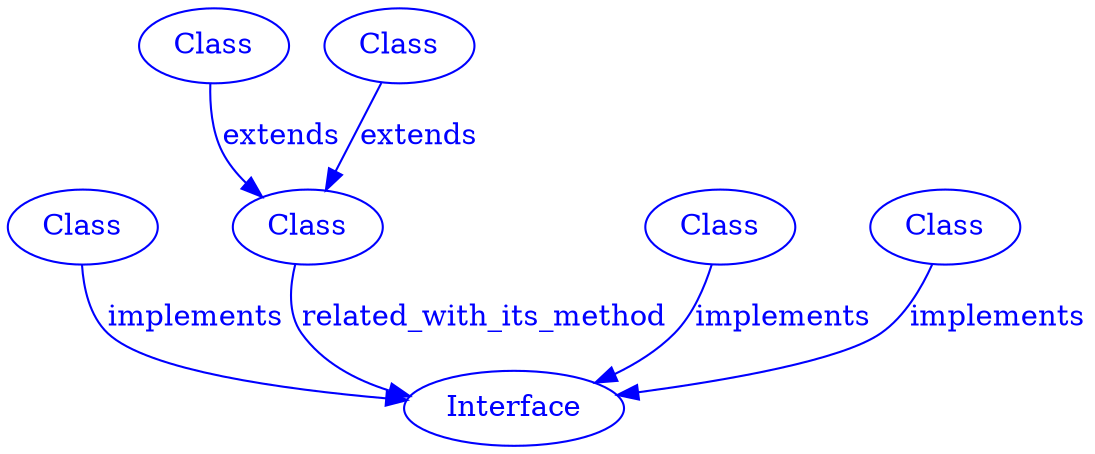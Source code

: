 digraph SubdueGraph {
  5 [label="Class",color=blue,fontcolor=blue];
  44 [label="Interface",color=blue,fontcolor=blue];
  106 [label="Class",color=blue,fontcolor=blue];
  217 [label="Class",color=blue,fontcolor=blue];
  228 [label="Class",color=blue,fontcolor=blue];
  259 [label="Class",color=blue,fontcolor=blue];
  452 [label="Class",color=blue,fontcolor=blue];
  5 -> 44 [label="implements",color=blue,fontcolor=blue];
  217 -> 44 [label="implements",color=blue,fontcolor=blue];
  228 -> 106 [label="extends",color=blue,fontcolor=blue];
  259 -> 44 [label="implements",color=blue,fontcolor=blue];
  452 -> 106 [label="extends",color=blue,fontcolor=blue];
  106 -> 44 [label="related_with_its_method",color=blue,fontcolor=blue];
}
